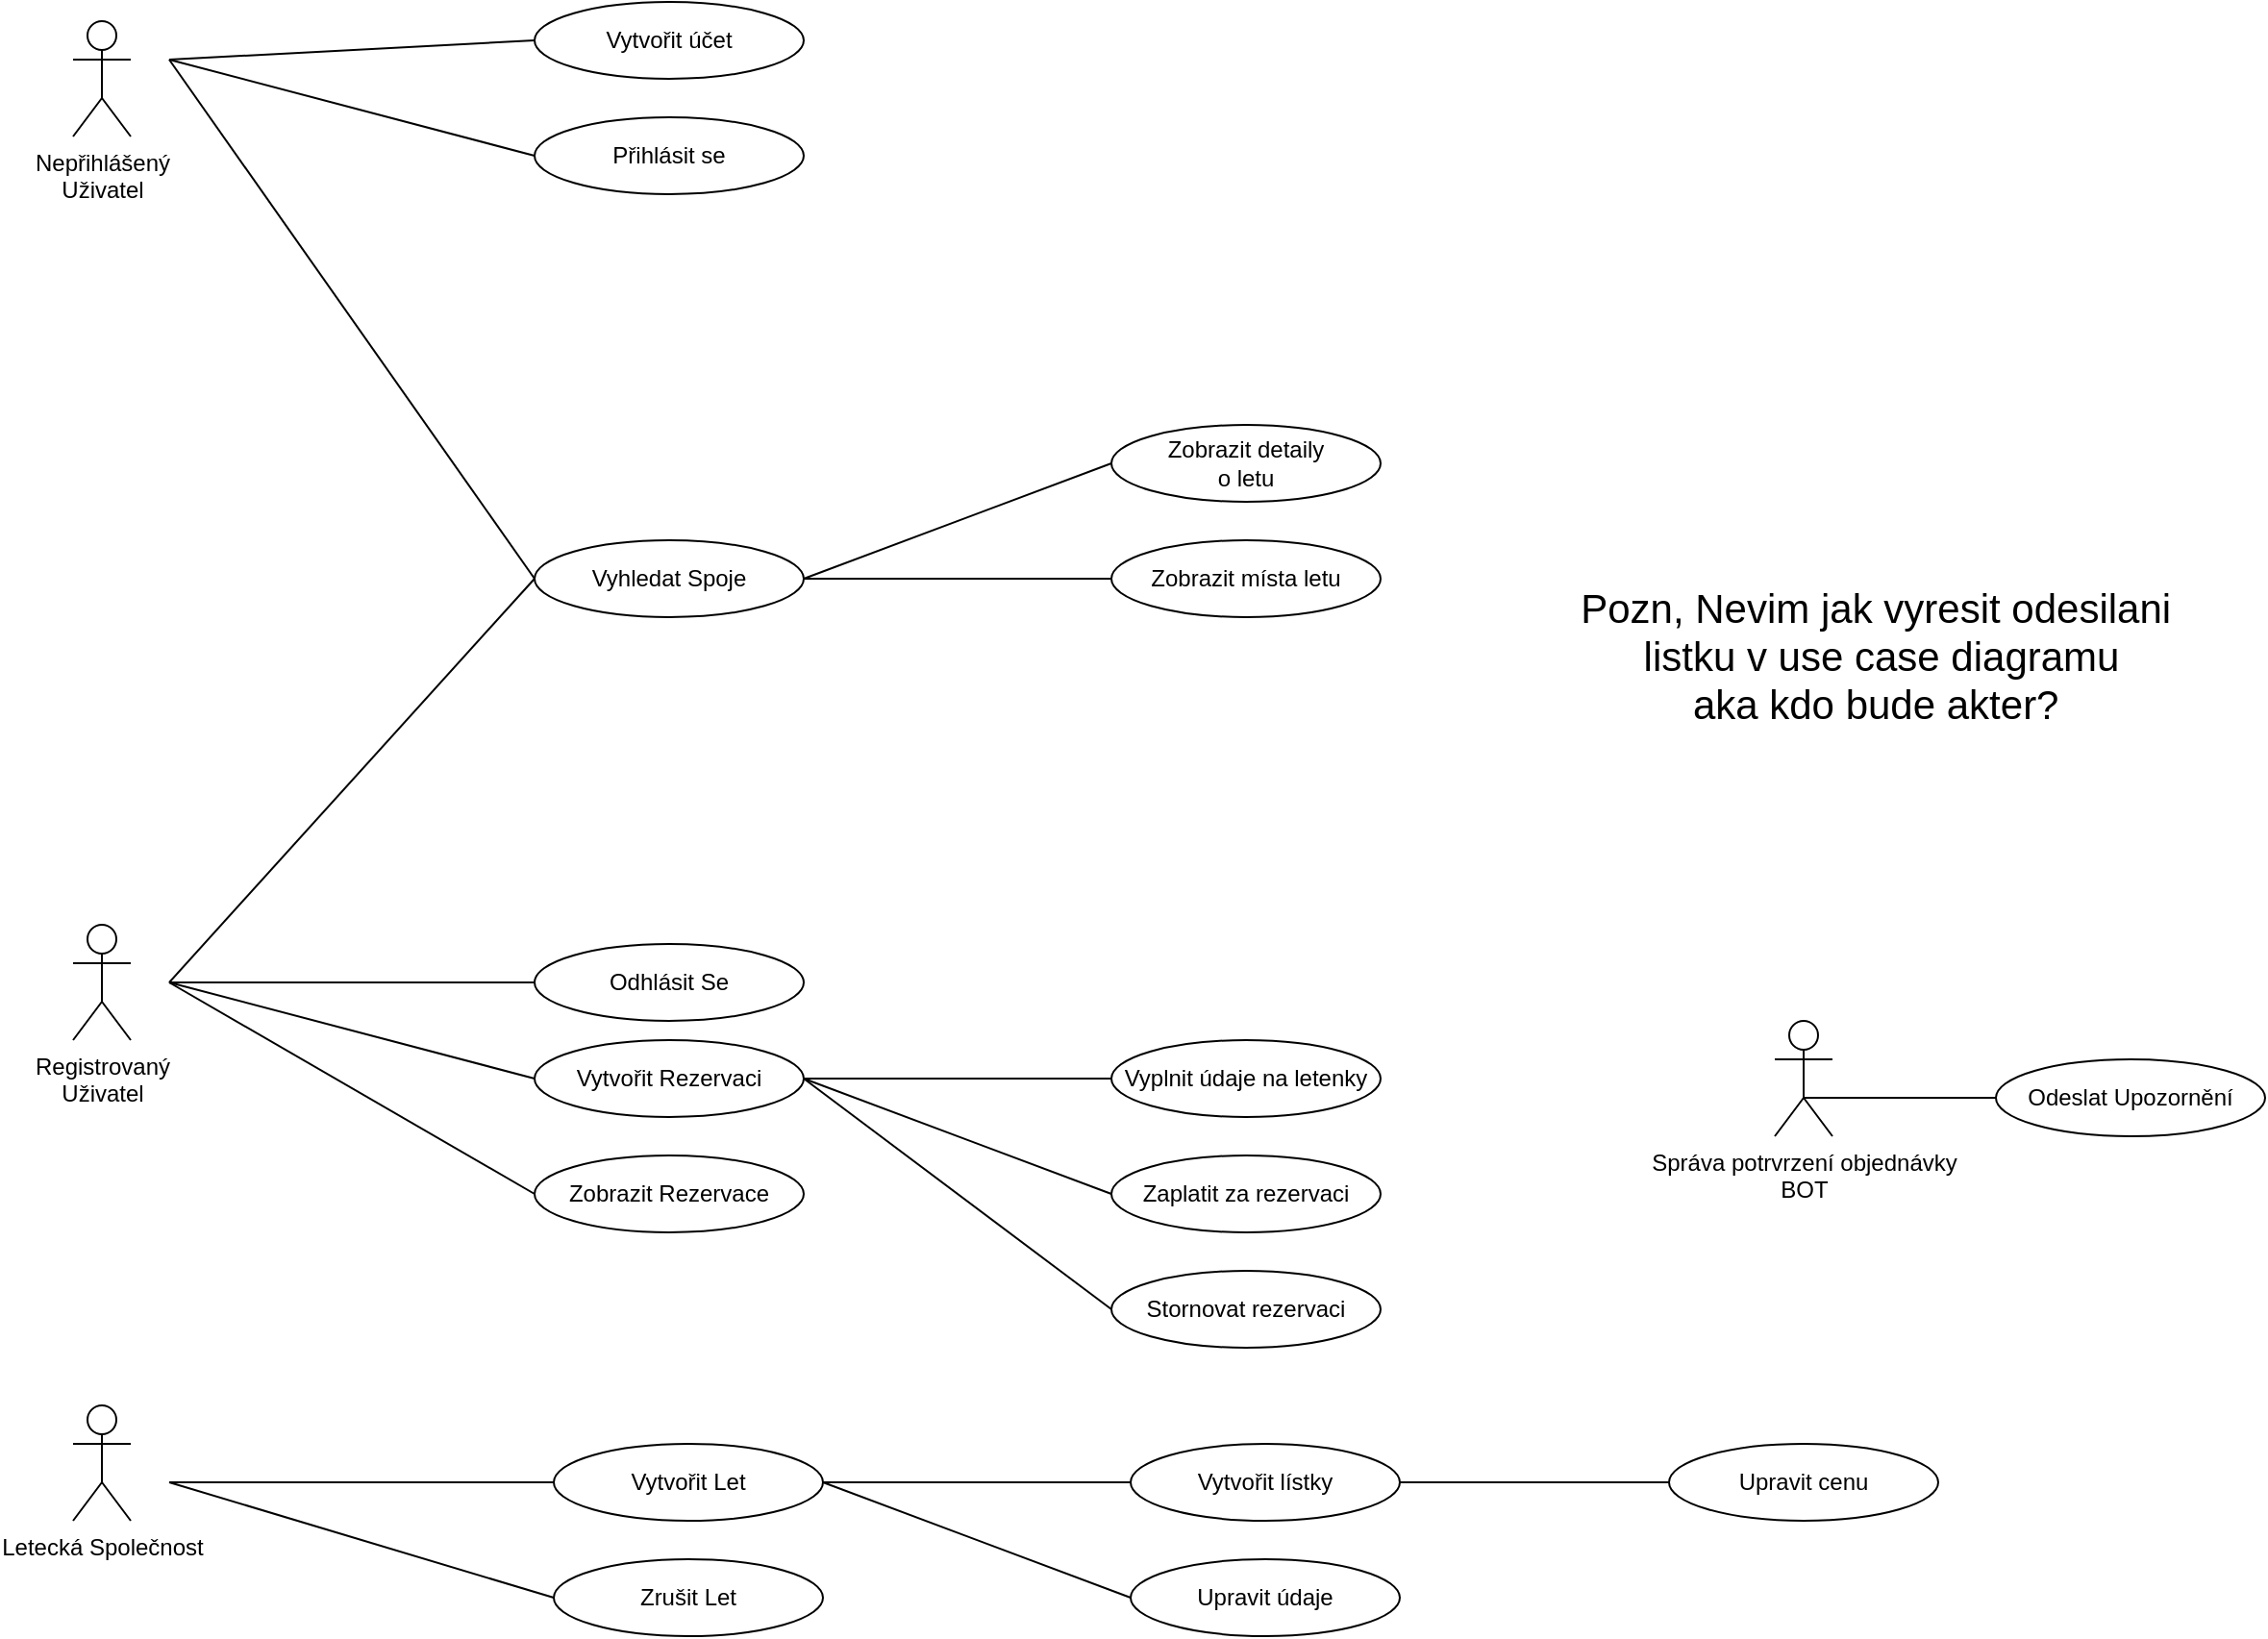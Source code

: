 <mxfile version="23.1.1" type="github">
  <diagram name="Stránka-1" id="x-Fcm3KbszNm8x_ngYv4">
    <mxGraphModel dx="1372" dy="836" grid="1" gridSize="10" guides="1" tooltips="1" connect="1" arrows="1" fold="1" page="1" pageScale="1" pageWidth="827" pageHeight="1169" math="0" shadow="0">
      <root>
        <mxCell id="0" />
        <mxCell id="1" parent="0" />
        <mxCell id="IggBUtw6OXyn9Edd8lxv-1" value="Nepřihlášený&lt;br&gt;Uživatel" style="shape=umlActor;verticalLabelPosition=bottom;verticalAlign=top;html=1;" vertex="1" parent="1">
          <mxGeometry x="110" y="140" width="30" height="60" as="geometry" />
        </mxCell>
        <mxCell id="IggBUtw6OXyn9Edd8lxv-2" value="Registrovaný&lt;br&gt;Uživatel&lt;br&gt;" style="shape=umlActor;verticalLabelPosition=bottom;verticalAlign=top;html=1;" vertex="1" parent="1">
          <mxGeometry x="110" y="610" width="30" height="60" as="geometry" />
        </mxCell>
        <mxCell id="IggBUtw6OXyn9Edd8lxv-4" value="" style="endArrow=none;html=1;rounded=0;" edge="1" parent="1" source="IggBUtw6OXyn9Edd8lxv-5">
          <mxGeometry width="50" height="50" relative="1" as="geometry">
            <mxPoint x="160" y="640" as="sourcePoint" />
            <mxPoint x="480" y="640" as="targetPoint" />
          </mxGeometry>
        </mxCell>
        <mxCell id="IggBUtw6OXyn9Edd8lxv-6" value="Vytvořit Rezervaci" style="ellipse;whiteSpace=wrap;html=1;" vertex="1" parent="1">
          <mxGeometry x="350" y="670" width="140" height="40" as="geometry" />
        </mxCell>
        <mxCell id="IggBUtw6OXyn9Edd8lxv-7" value="Vyplnit údaje na letenky" style="ellipse;whiteSpace=wrap;html=1;" vertex="1" parent="1">
          <mxGeometry x="650" y="670" width="140" height="40" as="geometry" />
        </mxCell>
        <mxCell id="IggBUtw6OXyn9Edd8lxv-10" value="Přihlásit se" style="ellipse;whiteSpace=wrap;html=1;" vertex="1" parent="1">
          <mxGeometry x="350" y="190" width="140" height="40" as="geometry" />
        </mxCell>
        <mxCell id="IggBUtw6OXyn9Edd8lxv-12" value="Vytvořit účet" style="ellipse;whiteSpace=wrap;html=1;" vertex="1" parent="1">
          <mxGeometry x="350" y="130" width="140" height="40" as="geometry" />
        </mxCell>
        <mxCell id="IggBUtw6OXyn9Edd8lxv-13" value="Vyhledat Spoje" style="ellipse;whiteSpace=wrap;html=1;" vertex="1" parent="1">
          <mxGeometry x="350" y="410" width="140" height="40" as="geometry" />
        </mxCell>
        <mxCell id="IggBUtw6OXyn9Edd8lxv-14" value="" style="endArrow=none;html=1;rounded=0;entryX=0;entryY=0.5;entryDx=0;entryDy=0;" edge="1" parent="1" target="IggBUtw6OXyn9Edd8lxv-13">
          <mxGeometry width="50" height="50" relative="1" as="geometry">
            <mxPoint x="160" y="640" as="sourcePoint" />
            <mxPoint x="210" y="590" as="targetPoint" />
          </mxGeometry>
        </mxCell>
        <mxCell id="IggBUtw6OXyn9Edd8lxv-15" value="" style="endArrow=none;html=1;rounded=0;exitX=1;exitY=0.5;exitDx=0;exitDy=0;" edge="1" parent="1" source="IggBUtw6OXyn9Edd8lxv-16">
          <mxGeometry width="50" height="50" relative="1" as="geometry">
            <mxPoint x="620" y="430" as="sourcePoint" />
            <mxPoint x="750" y="430" as="targetPoint" />
          </mxGeometry>
        </mxCell>
        <mxCell id="IggBUtw6OXyn9Edd8lxv-17" value="" style="endArrow=none;html=1;rounded=0;exitX=1;exitY=0.5;exitDx=0;exitDy=0;" edge="1" parent="1" source="IggBUtw6OXyn9Edd8lxv-18">
          <mxGeometry width="50" height="50" relative="1" as="geometry">
            <mxPoint x="620" y="430" as="sourcePoint" />
            <mxPoint x="760" y="360" as="targetPoint" />
          </mxGeometry>
        </mxCell>
        <mxCell id="IggBUtw6OXyn9Edd8lxv-19" value="" style="endArrow=none;html=1;rounded=0;entryX=0;entryY=0.5;entryDx=0;entryDy=0;" edge="1" parent="1" target="IggBUtw6OXyn9Edd8lxv-12">
          <mxGeometry width="50" height="50" relative="1" as="geometry">
            <mxPoint x="160" y="160" as="sourcePoint" />
            <mxPoint x="210" y="110" as="targetPoint" />
          </mxGeometry>
        </mxCell>
        <mxCell id="IggBUtw6OXyn9Edd8lxv-20" value="" style="endArrow=none;html=1;rounded=0;entryX=0;entryY=0.5;entryDx=0;entryDy=0;" edge="1" parent="1" target="IggBUtw6OXyn9Edd8lxv-10">
          <mxGeometry width="50" height="50" relative="1" as="geometry">
            <mxPoint x="160" y="160" as="sourcePoint" />
            <mxPoint x="210" y="110" as="targetPoint" />
          </mxGeometry>
        </mxCell>
        <mxCell id="IggBUtw6OXyn9Edd8lxv-21" value="" style="endArrow=none;html=1;rounded=0;entryX=0;entryY=0.5;entryDx=0;entryDy=0;" edge="1" parent="1" target="IggBUtw6OXyn9Edd8lxv-13">
          <mxGeometry width="50" height="50" relative="1" as="geometry">
            <mxPoint x="160" y="160" as="sourcePoint" />
            <mxPoint x="210" y="110" as="targetPoint" />
          </mxGeometry>
        </mxCell>
        <mxCell id="IggBUtw6OXyn9Edd8lxv-22" value="" style="endArrow=none;html=1;rounded=0;" edge="1" parent="1" target="IggBUtw6OXyn9Edd8lxv-5">
          <mxGeometry width="50" height="50" relative="1" as="geometry">
            <mxPoint x="160" y="640" as="sourcePoint" />
            <mxPoint x="480" y="640" as="targetPoint" />
          </mxGeometry>
        </mxCell>
        <mxCell id="IggBUtw6OXyn9Edd8lxv-5" value="Odhlásit Se" style="ellipse;whiteSpace=wrap;html=1;" vertex="1" parent="1">
          <mxGeometry x="350" y="620" width="140" height="40" as="geometry" />
        </mxCell>
        <mxCell id="IggBUtw6OXyn9Edd8lxv-23" value="" style="endArrow=none;html=1;rounded=0;exitX=1;exitY=0.5;exitDx=0;exitDy=0;" edge="1" parent="1" source="IggBUtw6OXyn9Edd8lxv-13" target="IggBUtw6OXyn9Edd8lxv-16">
          <mxGeometry width="50" height="50" relative="1" as="geometry">
            <mxPoint x="490" y="430" as="sourcePoint" />
            <mxPoint x="750" y="430" as="targetPoint" />
          </mxGeometry>
        </mxCell>
        <mxCell id="IggBUtw6OXyn9Edd8lxv-16" value="Zobrazit místa letu" style="ellipse;whiteSpace=wrap;html=1;" vertex="1" parent="1">
          <mxGeometry x="650" y="410" width="140" height="40" as="geometry" />
        </mxCell>
        <mxCell id="IggBUtw6OXyn9Edd8lxv-24" value="" style="endArrow=none;html=1;rounded=0;exitX=1;exitY=0.5;exitDx=0;exitDy=0;entryX=0;entryY=0.5;entryDx=0;entryDy=0;" edge="1" parent="1" source="IggBUtw6OXyn9Edd8lxv-13" target="IggBUtw6OXyn9Edd8lxv-18">
          <mxGeometry width="50" height="50" relative="1" as="geometry">
            <mxPoint x="490" y="430" as="sourcePoint" />
            <mxPoint x="760" y="360" as="targetPoint" />
          </mxGeometry>
        </mxCell>
        <mxCell id="IggBUtw6OXyn9Edd8lxv-18" value="Zobrazit detaily&lt;br&gt;o letu" style="ellipse;whiteSpace=wrap;html=1;" vertex="1" parent="1">
          <mxGeometry x="650" y="350" width="140" height="40" as="geometry" />
        </mxCell>
        <mxCell id="IggBUtw6OXyn9Edd8lxv-25" value="" style="endArrow=none;html=1;rounded=0;entryX=0;entryY=0.5;entryDx=0;entryDy=0;" edge="1" parent="1" target="IggBUtw6OXyn9Edd8lxv-6">
          <mxGeometry width="50" height="50" relative="1" as="geometry">
            <mxPoint x="160" y="640" as="sourcePoint" />
            <mxPoint x="210" y="590" as="targetPoint" />
          </mxGeometry>
        </mxCell>
        <mxCell id="IggBUtw6OXyn9Edd8lxv-27" value="Zaplatit za rezervaci" style="ellipse;whiteSpace=wrap;html=1;" vertex="1" parent="1">
          <mxGeometry x="650" y="730" width="140" height="40" as="geometry" />
        </mxCell>
        <mxCell id="IggBUtw6OXyn9Edd8lxv-28" value="Stornovat rezervaci" style="ellipse;whiteSpace=wrap;html=1;" vertex="1" parent="1">
          <mxGeometry x="650" y="790" width="140" height="40" as="geometry" />
        </mxCell>
        <mxCell id="IggBUtw6OXyn9Edd8lxv-29" value="" style="endArrow=none;html=1;rounded=0;entryX=0;entryY=0.5;entryDx=0;entryDy=0;" edge="1" parent="1" target="IggBUtw6OXyn9Edd8lxv-7">
          <mxGeometry width="50" height="50" relative="1" as="geometry">
            <mxPoint x="490" y="690" as="sourcePoint" />
            <mxPoint x="540" y="640" as="targetPoint" />
          </mxGeometry>
        </mxCell>
        <mxCell id="IggBUtw6OXyn9Edd8lxv-31" value="" style="endArrow=none;html=1;rounded=0;entryX=0;entryY=0.5;entryDx=0;entryDy=0;" edge="1" parent="1" target="IggBUtw6OXyn9Edd8lxv-27">
          <mxGeometry width="50" height="50" relative="1" as="geometry">
            <mxPoint x="490" y="690" as="sourcePoint" />
            <mxPoint x="540" y="640" as="targetPoint" />
          </mxGeometry>
        </mxCell>
        <mxCell id="IggBUtw6OXyn9Edd8lxv-32" value="" style="endArrow=none;html=1;rounded=0;exitX=1;exitY=0.5;exitDx=0;exitDy=0;entryX=0;entryY=0.5;entryDx=0;entryDy=0;" edge="1" parent="1" source="IggBUtw6OXyn9Edd8lxv-6" target="IggBUtw6OXyn9Edd8lxv-28">
          <mxGeometry width="50" height="50" relative="1" as="geometry">
            <mxPoint x="480" y="690" as="sourcePoint" />
            <mxPoint x="530" y="640" as="targetPoint" />
          </mxGeometry>
        </mxCell>
        <mxCell id="IggBUtw6OXyn9Edd8lxv-33" value="Letecká Společnost" style="shape=umlActor;verticalLabelPosition=bottom;verticalAlign=top;html=1;outlineConnect=0;" vertex="1" parent="1">
          <mxGeometry x="110" y="860" width="30" height="60" as="geometry" />
        </mxCell>
        <mxCell id="IggBUtw6OXyn9Edd8lxv-35" value="Vytvořit Let" style="ellipse;whiteSpace=wrap;html=1;" vertex="1" parent="1">
          <mxGeometry x="360" y="880" width="140" height="40" as="geometry" />
        </mxCell>
        <mxCell id="IggBUtw6OXyn9Edd8lxv-36" value="Zrušit Let" style="ellipse;whiteSpace=wrap;html=1;" vertex="1" parent="1">
          <mxGeometry x="360" y="940" width="140" height="40" as="geometry" />
        </mxCell>
        <mxCell id="IggBUtw6OXyn9Edd8lxv-38" value="" style="endArrow=none;html=1;rounded=0;entryX=0;entryY=0.5;entryDx=0;entryDy=0;" edge="1" parent="1" target="IggBUtw6OXyn9Edd8lxv-35">
          <mxGeometry width="50" height="50" relative="1" as="geometry">
            <mxPoint x="160" y="900" as="sourcePoint" />
            <mxPoint x="210" y="850" as="targetPoint" />
          </mxGeometry>
        </mxCell>
        <mxCell id="IggBUtw6OXyn9Edd8lxv-39" value="" style="endArrow=none;html=1;rounded=0;entryX=0;entryY=0.5;entryDx=0;entryDy=0;" edge="1" parent="1" target="IggBUtw6OXyn9Edd8lxv-36">
          <mxGeometry width="50" height="50" relative="1" as="geometry">
            <mxPoint x="160" y="900" as="sourcePoint" />
            <mxPoint x="210" y="850" as="targetPoint" />
          </mxGeometry>
        </mxCell>
        <mxCell id="IggBUtw6OXyn9Edd8lxv-41" value="Vytvořit lístky" style="ellipse;whiteSpace=wrap;html=1;" vertex="1" parent="1">
          <mxGeometry x="660" y="880" width="140" height="40" as="geometry" />
        </mxCell>
        <mxCell id="IggBUtw6OXyn9Edd8lxv-42" value="" style="endArrow=none;html=1;rounded=0;entryX=0;entryY=0.5;entryDx=0;entryDy=0;" edge="1" parent="1" target="IggBUtw6OXyn9Edd8lxv-41">
          <mxGeometry width="50" height="50" relative="1" as="geometry">
            <mxPoint x="500" y="900" as="sourcePoint" />
            <mxPoint x="550" y="850" as="targetPoint" />
          </mxGeometry>
        </mxCell>
        <mxCell id="IggBUtw6OXyn9Edd8lxv-43" value="" style="endArrow=none;html=1;rounded=0;" edge="1" parent="1">
          <mxGeometry width="50" height="50" relative="1" as="geometry">
            <mxPoint x="800" y="900" as="sourcePoint" />
            <mxPoint x="940" y="900" as="targetPoint" />
          </mxGeometry>
        </mxCell>
        <mxCell id="IggBUtw6OXyn9Edd8lxv-44" value="Upravit cenu" style="ellipse;whiteSpace=wrap;html=1;" vertex="1" parent="1">
          <mxGeometry x="940" y="880" width="140" height="40" as="geometry" />
        </mxCell>
        <mxCell id="IggBUtw6OXyn9Edd8lxv-45" value="" style="endArrow=none;html=1;rounded=0;entryX=0;entryY=0.5;entryDx=0;entryDy=0;" edge="1" parent="1" target="IggBUtw6OXyn9Edd8lxv-46">
          <mxGeometry width="50" height="50" relative="1" as="geometry">
            <mxPoint x="500" y="900" as="sourcePoint" />
            <mxPoint x="650" y="960" as="targetPoint" />
          </mxGeometry>
        </mxCell>
        <mxCell id="IggBUtw6OXyn9Edd8lxv-46" value="Upravit údaje" style="ellipse;whiteSpace=wrap;html=1;" vertex="1" parent="1">
          <mxGeometry x="660" y="940" width="140" height="40" as="geometry" />
        </mxCell>
        <mxCell id="IggBUtw6OXyn9Edd8lxv-47" value="" style="endArrow=none;html=1;rounded=0;entryX=0;entryY=0.5;entryDx=0;entryDy=0;" edge="1" parent="1" target="IggBUtw6OXyn9Edd8lxv-48">
          <mxGeometry width="50" height="50" relative="1" as="geometry">
            <mxPoint x="160" y="640" as="sourcePoint" />
            <mxPoint x="350" y="760" as="targetPoint" />
          </mxGeometry>
        </mxCell>
        <mxCell id="IggBUtw6OXyn9Edd8lxv-48" value="Zobrazit Rezervace" style="ellipse;whiteSpace=wrap;html=1;" vertex="1" parent="1">
          <mxGeometry x="350" y="730" width="140" height="40" as="geometry" />
        </mxCell>
        <mxCell id="IggBUtw6OXyn9Edd8lxv-49" value="Správa potrvrzení objednávky&lt;br&gt;BOT" style="shape=umlActor;verticalLabelPosition=bottom;verticalAlign=top;html=1;outlineConnect=0;" vertex="1" parent="1">
          <mxGeometry x="995" y="660" width="30" height="60" as="geometry" />
        </mxCell>
        <mxCell id="IggBUtw6OXyn9Edd8lxv-50" value="Odeslat Upozornění" style="ellipse;whiteSpace=wrap;html=1;" vertex="1" parent="1">
          <mxGeometry x="1110" y="680" width="140" height="40" as="geometry" />
        </mxCell>
        <mxCell id="IggBUtw6OXyn9Edd8lxv-54" value="" style="endArrow=none;html=1;rounded=0;entryX=0;entryY=0.5;entryDx=0;entryDy=0;" edge="1" parent="1" target="IggBUtw6OXyn9Edd8lxv-50">
          <mxGeometry width="50" height="50" relative="1" as="geometry">
            <mxPoint x="1010" y="700" as="sourcePoint" />
            <mxPoint x="1060" y="650" as="targetPoint" />
          </mxGeometry>
        </mxCell>
        <mxCell id="IggBUtw6OXyn9Edd8lxv-56" value="&lt;font style=&quot;font-size: 21px;&quot;&gt;Pozn, Nevim jak vyresit odesilani&amp;nbsp;&lt;br&gt;listku v use case diagramu&lt;br&gt;aka kdo bude akter?&amp;nbsp;&lt;/font&gt;" style="text;html=1;align=center;verticalAlign=middle;resizable=0;points=[];autosize=1;strokeColor=none;fillColor=none;strokeWidth=3;" vertex="1" parent="1">
          <mxGeometry x="880" y="425" width="340" height="90" as="geometry" />
        </mxCell>
      </root>
    </mxGraphModel>
  </diagram>
</mxfile>
